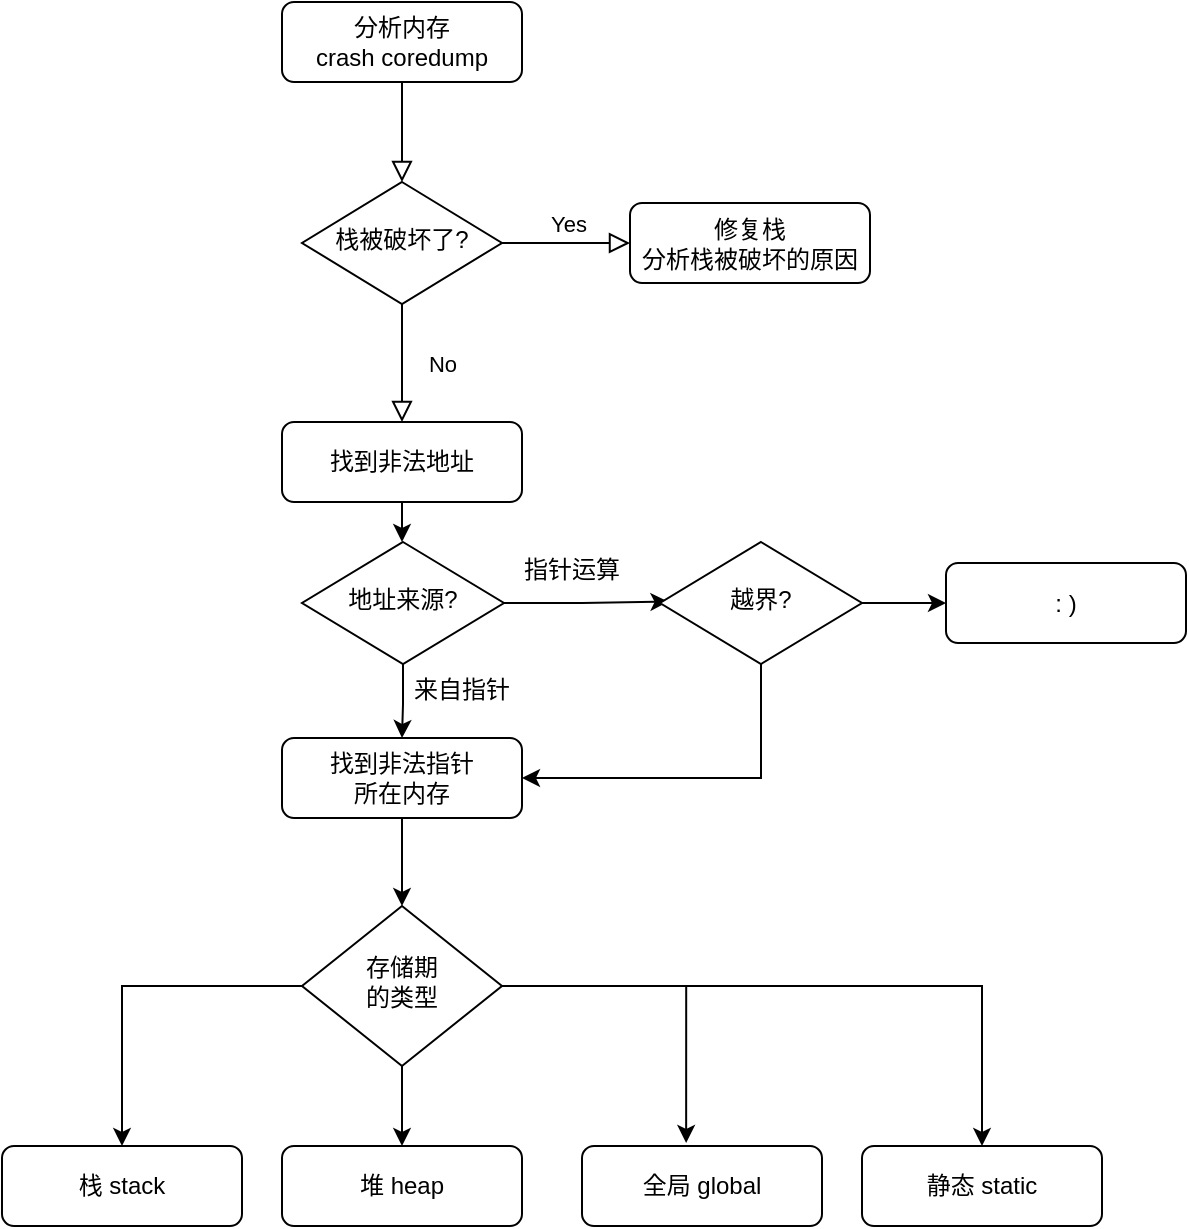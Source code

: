 <mxfile version="21.2.9" type="github">
  <diagram id="C5RBs43oDa-KdzZeNtuy" name="Page-1">
    <mxGraphModel dx="1430" dy="782" grid="0" gridSize="10" guides="1" tooltips="1" connect="1" arrows="1" fold="1" page="1" pageScale="1" pageWidth="827" pageHeight="1169" math="0" shadow="0">
      <root>
        <mxCell id="WIyWlLk6GJQsqaUBKTNV-0" />
        <mxCell id="WIyWlLk6GJQsqaUBKTNV-1" parent="WIyWlLk6GJQsqaUBKTNV-0" />
        <mxCell id="WIyWlLk6GJQsqaUBKTNV-2" value="" style="rounded=0;html=1;jettySize=auto;orthogonalLoop=1;fontSize=11;endArrow=block;endFill=0;endSize=8;strokeWidth=1;shadow=0;labelBackgroundColor=none;edgeStyle=orthogonalEdgeStyle;" parent="WIyWlLk6GJQsqaUBKTNV-1" source="WIyWlLk6GJQsqaUBKTNV-3" target="WIyWlLk6GJQsqaUBKTNV-6" edge="1">
          <mxGeometry relative="1" as="geometry" />
        </mxCell>
        <mxCell id="WIyWlLk6GJQsqaUBKTNV-3" value="分析内存 &lt;br&gt;crash coredump" style="rounded=1;whiteSpace=wrap;html=1;fontSize=12;glass=0;strokeWidth=1;shadow=0;" parent="WIyWlLk6GJQsqaUBKTNV-1" vertex="1">
          <mxGeometry x="160" y="80" width="120" height="40" as="geometry" />
        </mxCell>
        <mxCell id="WIyWlLk6GJQsqaUBKTNV-4" value="No" style="rounded=0;html=1;jettySize=auto;orthogonalLoop=1;fontSize=11;endArrow=block;endFill=0;endSize=8;strokeWidth=1;shadow=0;labelBackgroundColor=none;edgeStyle=orthogonalEdgeStyle;" parent="WIyWlLk6GJQsqaUBKTNV-1" source="WIyWlLk6GJQsqaUBKTNV-6" edge="1">
          <mxGeometry y="20" relative="1" as="geometry">
            <mxPoint as="offset" />
            <mxPoint x="220" y="290" as="targetPoint" />
          </mxGeometry>
        </mxCell>
        <mxCell id="WIyWlLk6GJQsqaUBKTNV-5" value="Yes" style="edgeStyle=orthogonalEdgeStyle;rounded=0;html=1;jettySize=auto;orthogonalLoop=1;fontSize=11;endArrow=block;endFill=0;endSize=8;strokeWidth=1;shadow=0;labelBackgroundColor=none;" parent="WIyWlLk6GJQsqaUBKTNV-1" source="WIyWlLk6GJQsqaUBKTNV-6" target="WIyWlLk6GJQsqaUBKTNV-7" edge="1">
          <mxGeometry x="0.008" y="10" relative="1" as="geometry">
            <mxPoint as="offset" />
          </mxGeometry>
        </mxCell>
        <mxCell id="WIyWlLk6GJQsqaUBKTNV-6" value="栈被破坏了?" style="rhombus;whiteSpace=wrap;html=1;shadow=0;fontFamily=Helvetica;fontSize=12;align=center;strokeWidth=1;spacing=6;spacingTop=-4;" parent="WIyWlLk6GJQsqaUBKTNV-1" vertex="1">
          <mxGeometry x="170" y="170" width="100" height="61" as="geometry" />
        </mxCell>
        <mxCell id="WIyWlLk6GJQsqaUBKTNV-7" value="修复栈&lt;br&gt;分析栈被破坏的原因" style="rounded=1;whiteSpace=wrap;html=1;fontSize=12;glass=0;strokeWidth=1;shadow=0;" parent="WIyWlLk6GJQsqaUBKTNV-1" vertex="1">
          <mxGeometry x="334" y="180.5" width="120" height="40" as="geometry" />
        </mxCell>
        <mxCell id="g80Bc_psRyEcDJGl0exP-14" style="edgeStyle=orthogonalEdgeStyle;rounded=0;orthogonalLoop=1;jettySize=auto;html=1;entryX=0.5;entryY=0;entryDx=0;entryDy=0;" edge="1" parent="WIyWlLk6GJQsqaUBKTNV-1" source="WIyWlLk6GJQsqaUBKTNV-11" target="g80Bc_psRyEcDJGl0exP-11">
          <mxGeometry relative="1" as="geometry" />
        </mxCell>
        <mxCell id="WIyWlLk6GJQsqaUBKTNV-11" value="找到非法地址" style="rounded=1;whiteSpace=wrap;html=1;fontSize=12;glass=0;strokeWidth=1;shadow=0;" parent="WIyWlLk6GJQsqaUBKTNV-1" vertex="1">
          <mxGeometry x="160" y="290" width="120" height="40" as="geometry" />
        </mxCell>
        <mxCell id="g80Bc_psRyEcDJGl0exP-6" style="edgeStyle=orthogonalEdgeStyle;rounded=0;orthogonalLoop=1;jettySize=auto;html=1;entryX=0.5;entryY=0;entryDx=0;entryDy=0;" edge="1" parent="WIyWlLk6GJQsqaUBKTNV-1" source="g80Bc_psRyEcDJGl0exP-0" target="g80Bc_psRyEcDJGl0exP-3">
          <mxGeometry relative="1" as="geometry" />
        </mxCell>
        <mxCell id="g80Bc_psRyEcDJGl0exP-7" style="edgeStyle=orthogonalEdgeStyle;rounded=0;orthogonalLoop=1;jettySize=auto;html=1;entryX=0.5;entryY=0;entryDx=0;entryDy=0;" edge="1" parent="WIyWlLk6GJQsqaUBKTNV-1" source="g80Bc_psRyEcDJGl0exP-0" target="g80Bc_psRyEcDJGl0exP-2">
          <mxGeometry relative="1" as="geometry" />
        </mxCell>
        <mxCell id="g80Bc_psRyEcDJGl0exP-8" style="edgeStyle=orthogonalEdgeStyle;rounded=0;orthogonalLoop=1;jettySize=auto;html=1;entryX=0.434;entryY=-0.038;entryDx=0;entryDy=0;entryPerimeter=0;" edge="1" parent="WIyWlLk6GJQsqaUBKTNV-1" source="g80Bc_psRyEcDJGl0exP-0" target="g80Bc_psRyEcDJGl0exP-4">
          <mxGeometry relative="1" as="geometry" />
        </mxCell>
        <mxCell id="g80Bc_psRyEcDJGl0exP-9" style="edgeStyle=orthogonalEdgeStyle;rounded=0;orthogonalLoop=1;jettySize=auto;html=1;entryX=0.5;entryY=0;entryDx=0;entryDy=0;" edge="1" parent="WIyWlLk6GJQsqaUBKTNV-1" source="g80Bc_psRyEcDJGl0exP-0" target="g80Bc_psRyEcDJGl0exP-5">
          <mxGeometry relative="1" as="geometry" />
        </mxCell>
        <mxCell id="g80Bc_psRyEcDJGl0exP-0" value="存储期&lt;br&gt;的类型" style="rhombus;whiteSpace=wrap;html=1;shadow=0;fontFamily=Helvetica;fontSize=12;align=center;strokeWidth=1;spacing=6;spacingTop=-4;" vertex="1" parent="WIyWlLk6GJQsqaUBKTNV-1">
          <mxGeometry x="170" y="532" width="100" height="80" as="geometry" />
        </mxCell>
        <mxCell id="g80Bc_psRyEcDJGl0exP-2" value="栈 stack" style="rounded=1;whiteSpace=wrap;html=1;fontSize=12;glass=0;strokeWidth=1;shadow=0;" vertex="1" parent="WIyWlLk6GJQsqaUBKTNV-1">
          <mxGeometry x="20" y="652" width="120" height="40" as="geometry" />
        </mxCell>
        <mxCell id="g80Bc_psRyEcDJGl0exP-3" value="堆 heap" style="rounded=1;whiteSpace=wrap;html=1;fontSize=12;glass=0;strokeWidth=1;shadow=0;" vertex="1" parent="WIyWlLk6GJQsqaUBKTNV-1">
          <mxGeometry x="160" y="652" width="120" height="40" as="geometry" />
        </mxCell>
        <mxCell id="g80Bc_psRyEcDJGl0exP-4" value="全局 global" style="rounded=1;whiteSpace=wrap;html=1;fontSize=12;glass=0;strokeWidth=1;shadow=0;" vertex="1" parent="WIyWlLk6GJQsqaUBKTNV-1">
          <mxGeometry x="310" y="652" width="120" height="40" as="geometry" />
        </mxCell>
        <mxCell id="g80Bc_psRyEcDJGl0exP-5" value="静态 static" style="rounded=1;whiteSpace=wrap;html=1;fontSize=12;glass=0;strokeWidth=1;shadow=0;" vertex="1" parent="WIyWlLk6GJQsqaUBKTNV-1">
          <mxGeometry x="450" y="652" width="120" height="40" as="geometry" />
        </mxCell>
        <mxCell id="g80Bc_psRyEcDJGl0exP-17" style="edgeStyle=orthogonalEdgeStyle;rounded=0;orthogonalLoop=1;jettySize=auto;html=1;entryX=0.5;entryY=0;entryDx=0;entryDy=0;" edge="1" parent="WIyWlLk6GJQsqaUBKTNV-1" source="g80Bc_psRyEcDJGl0exP-11" target="g80Bc_psRyEcDJGl0exP-12">
          <mxGeometry relative="1" as="geometry" />
        </mxCell>
        <mxCell id="g80Bc_psRyEcDJGl0exP-20" style="edgeStyle=orthogonalEdgeStyle;rounded=0;orthogonalLoop=1;jettySize=auto;html=1;entryX=0.042;entryY=0.489;entryDx=0;entryDy=0;entryPerimeter=0;" edge="1" parent="WIyWlLk6GJQsqaUBKTNV-1" source="g80Bc_psRyEcDJGl0exP-11" target="g80Bc_psRyEcDJGl0exP-22">
          <mxGeometry relative="1" as="geometry">
            <mxPoint x="343" y="380.5" as="targetPoint" />
          </mxGeometry>
        </mxCell>
        <mxCell id="g80Bc_psRyEcDJGl0exP-11" value="地址来源?" style="rhombus;whiteSpace=wrap;html=1;shadow=0;fontFamily=Helvetica;fontSize=12;align=center;strokeWidth=1;spacing=6;spacingTop=-4;" vertex="1" parent="WIyWlLk6GJQsqaUBKTNV-1">
          <mxGeometry x="170" y="350" width="101" height="61" as="geometry" />
        </mxCell>
        <mxCell id="g80Bc_psRyEcDJGl0exP-16" style="edgeStyle=orthogonalEdgeStyle;rounded=0;orthogonalLoop=1;jettySize=auto;html=1;" edge="1" parent="WIyWlLk6GJQsqaUBKTNV-1" source="g80Bc_psRyEcDJGl0exP-12" target="g80Bc_psRyEcDJGl0exP-0">
          <mxGeometry relative="1" as="geometry" />
        </mxCell>
        <mxCell id="g80Bc_psRyEcDJGl0exP-12" value="找到非法指针&lt;br&gt;所在内存" style="rounded=1;whiteSpace=wrap;html=1;fontSize=12;glass=0;strokeWidth=1;shadow=0;" vertex="1" parent="WIyWlLk6GJQsqaUBKTNV-1">
          <mxGeometry x="160" y="448" width="120" height="40" as="geometry" />
        </mxCell>
        <UserObject label="来自指针" placeholders="1" name="Variable" id="g80Bc_psRyEcDJGl0exP-19">
          <mxCell style="text;html=1;strokeColor=none;fillColor=none;align=center;verticalAlign=middle;whiteSpace=wrap;overflow=hidden;" vertex="1" parent="WIyWlLk6GJQsqaUBKTNV-1">
            <mxGeometry x="210" y="414" width="80" height="20" as="geometry" />
          </mxCell>
        </UserObject>
        <UserObject label="指针运算" placeholders="1" name="Variable" id="g80Bc_psRyEcDJGl0exP-21">
          <mxCell style="text;html=1;strokeColor=none;fillColor=none;align=center;verticalAlign=middle;whiteSpace=wrap;overflow=hidden;" vertex="1" parent="WIyWlLk6GJQsqaUBKTNV-1">
            <mxGeometry x="265" y="354" width="80" height="20" as="geometry" />
          </mxCell>
        </UserObject>
        <mxCell id="g80Bc_psRyEcDJGl0exP-25" style="edgeStyle=orthogonalEdgeStyle;rounded=0;orthogonalLoop=1;jettySize=auto;html=1;" edge="1" parent="WIyWlLk6GJQsqaUBKTNV-1" source="g80Bc_psRyEcDJGl0exP-22" target="g80Bc_psRyEcDJGl0exP-24">
          <mxGeometry relative="1" as="geometry" />
        </mxCell>
        <mxCell id="g80Bc_psRyEcDJGl0exP-26" style="edgeStyle=orthogonalEdgeStyle;rounded=0;orthogonalLoop=1;jettySize=auto;html=1;entryX=1;entryY=0.5;entryDx=0;entryDy=0;" edge="1" parent="WIyWlLk6GJQsqaUBKTNV-1" source="g80Bc_psRyEcDJGl0exP-22" target="g80Bc_psRyEcDJGl0exP-12">
          <mxGeometry relative="1" as="geometry">
            <Array as="points">
              <mxPoint x="400" y="468" />
            </Array>
          </mxGeometry>
        </mxCell>
        <mxCell id="g80Bc_psRyEcDJGl0exP-22" value="越界?" style="rhombus;whiteSpace=wrap;html=1;shadow=0;fontFamily=Helvetica;fontSize=12;align=center;strokeWidth=1;spacing=6;spacingTop=-4;" vertex="1" parent="WIyWlLk6GJQsqaUBKTNV-1">
          <mxGeometry x="349" y="350" width="101" height="61" as="geometry" />
        </mxCell>
        <mxCell id="g80Bc_psRyEcDJGl0exP-24" value=": )" style="rounded=1;whiteSpace=wrap;html=1;fontSize=12;glass=0;strokeWidth=1;shadow=0;" vertex="1" parent="WIyWlLk6GJQsqaUBKTNV-1">
          <mxGeometry x="492" y="360.5" width="120" height="40" as="geometry" />
        </mxCell>
      </root>
    </mxGraphModel>
  </diagram>
</mxfile>
